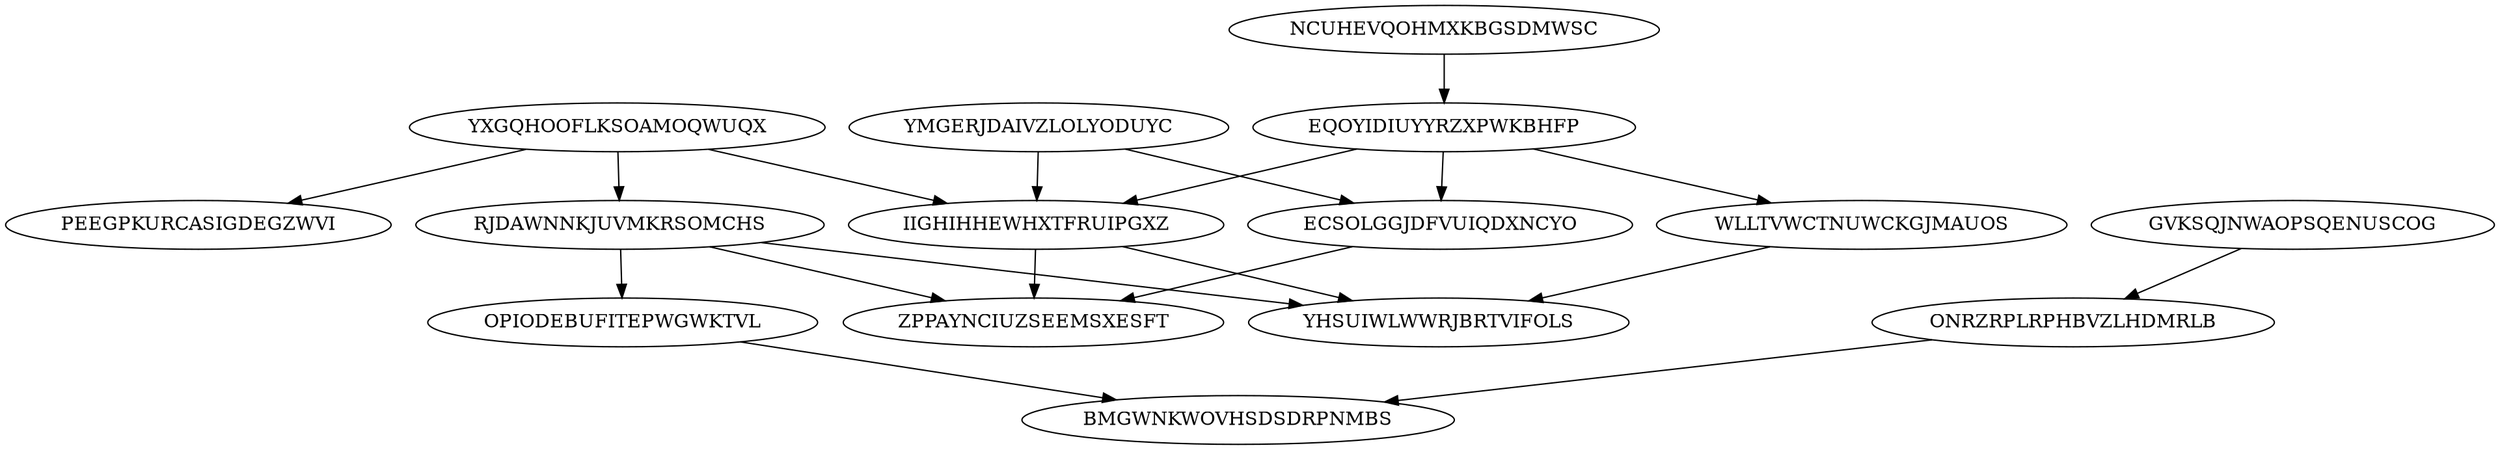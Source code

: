 digraph N15M19 {
	YMGERJDAIVZLOLYODUYC	[Weight=12];
	GVKSQJNWAOPSQENUSCOG	[Weight=17];
	YXGQHOOFLKSOAMOQWUQX	[Weight=20];
	NCUHEVQOHMXKBGSDMWSC	[Weight=12];
	EQOYIDIUYYRZXPWKBHFP	[Weight=18];
	RJDAWNNKJUVMKRSOMCHS	[Weight=11];
	PEEGPKURCASIGDEGZWVI	[Weight=14];
	IIGHIHHEWHXTFRUIPGXZ	[Weight=11];
	ONRZRPLRPHBVZLHDMRLB	[Weight=11];
	ECSOLGGJDFVUIQDXNCYO	[Weight=12];
	ZPPAYNCIUZSEEMSXESFT	[Weight=16];
	OPIODEBUFITEPWGWKTVL	[Weight=10];
	BMGWNKWOVHSDSDRPNMBS	[Weight=13];
	WLLTVWCTNUWCKGJMAUOS	[Weight=18];
	YHSUIWLWWRJBRTVIFOLS	[Weight=18];
	RJDAWNNKJUVMKRSOMCHS -> YHSUIWLWWRJBRTVIFOLS [Weight=16];
	RJDAWNNKJUVMKRSOMCHS -> ZPPAYNCIUZSEEMSXESFT [Weight=12];
	GVKSQJNWAOPSQENUSCOG -> ONRZRPLRPHBVZLHDMRLB [Weight=15];
	EQOYIDIUYYRZXPWKBHFP -> WLLTVWCTNUWCKGJMAUOS [Weight=17];
	EQOYIDIUYYRZXPWKBHFP -> IIGHIHHEWHXTFRUIPGXZ [Weight=17];
	RJDAWNNKJUVMKRSOMCHS -> OPIODEBUFITEPWGWKTVL [Weight=19];
	IIGHIHHEWHXTFRUIPGXZ -> ZPPAYNCIUZSEEMSXESFT [Weight=15];
	YMGERJDAIVZLOLYODUYC -> ECSOLGGJDFVUIQDXNCYO [Weight=11];
	OPIODEBUFITEPWGWKTVL -> BMGWNKWOVHSDSDRPNMBS [Weight=13];
	YXGQHOOFLKSOAMOQWUQX -> IIGHIHHEWHXTFRUIPGXZ [Weight=16];
	WLLTVWCTNUWCKGJMAUOS -> YHSUIWLWWRJBRTVIFOLS [Weight=15];
	YXGQHOOFLKSOAMOQWUQX -> PEEGPKURCASIGDEGZWVI [Weight=19];
	YXGQHOOFLKSOAMOQWUQX -> RJDAWNNKJUVMKRSOMCHS [Weight=13];
	ONRZRPLRPHBVZLHDMRLB -> BMGWNKWOVHSDSDRPNMBS [Weight=15];
	EQOYIDIUYYRZXPWKBHFP -> ECSOLGGJDFVUIQDXNCYO [Weight=18];
	ECSOLGGJDFVUIQDXNCYO -> ZPPAYNCIUZSEEMSXESFT [Weight=16];
	YMGERJDAIVZLOLYODUYC -> IIGHIHHEWHXTFRUIPGXZ [Weight=17];
	IIGHIHHEWHXTFRUIPGXZ -> YHSUIWLWWRJBRTVIFOLS [Weight=10];
	NCUHEVQOHMXKBGSDMWSC -> EQOYIDIUYYRZXPWKBHFP [Weight=12];
}
